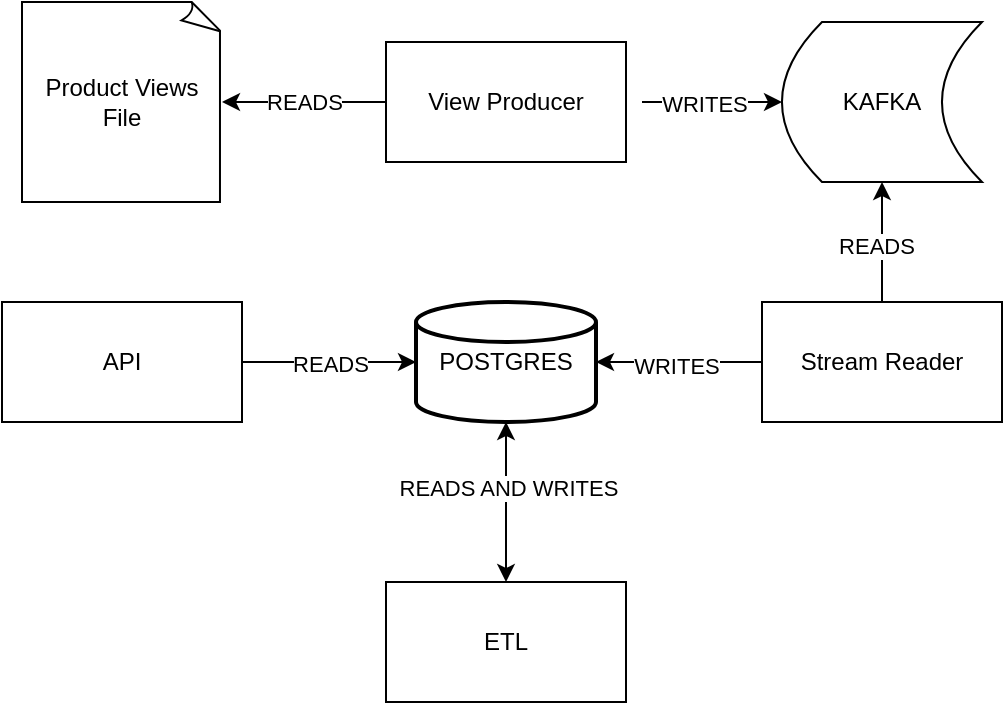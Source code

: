 <mxfile version="13.10.3" type="device"><diagram id="JZHic8FqWcu8QutcNQ6I" name="Page-1"><mxGraphModel dx="946" dy="537" grid="1" gridSize="10" guides="1" tooltips="1" connect="1" arrows="1" fold="1" page="1" pageScale="1" pageWidth="827" pageHeight="1169" math="0" shadow="0"><root><mxCell id="0"/><mxCell id="1" parent="0"/><mxCell id="w3963QtmXoToR0FK5H-K-3" value="Product Views&lt;br&gt;File" style="whiteSpace=wrap;html=1;shape=mxgraph.basic.document" vertex="1" parent="1"><mxGeometry x="50" y="150" width="100" height="100" as="geometry"/></mxCell><mxCell id="w3963QtmXoToR0FK5H-K-4" value="View Producer" style="rounded=0;whiteSpace=wrap;html=1;" vertex="1" parent="1"><mxGeometry x="232" y="170" width="120" height="60" as="geometry"/></mxCell><mxCell id="w3963QtmXoToR0FK5H-K-5" value="KAFKA" style="shape=dataStorage;whiteSpace=wrap;html=1;fixedSize=1;" vertex="1" parent="1"><mxGeometry x="430" y="160" width="100" height="80" as="geometry"/></mxCell><mxCell id="w3963QtmXoToR0FK5H-K-6" value="READS" style="endArrow=classic;html=1;entryX=1;entryY=0.5;entryDx=0;entryDy=0;entryPerimeter=0;exitX=0;exitY=0.5;exitDx=0;exitDy=0;" edge="1" parent="1" source="w3963QtmXoToR0FK5H-K-4" target="w3963QtmXoToR0FK5H-K-3"><mxGeometry width="50" height="50" relative="1" as="geometry"><mxPoint x="250" y="180" as="sourcePoint"/><mxPoint x="300" y="130" as="targetPoint"/></mxGeometry></mxCell><mxCell id="w3963QtmXoToR0FK5H-K-7" value="" style="endArrow=classic;html=1;entryX=0;entryY=0.5;entryDx=0;entryDy=0;" edge="1" parent="1" target="w3963QtmXoToR0FK5H-K-5"><mxGeometry width="50" height="50" relative="1" as="geometry"><mxPoint x="360" y="200" as="sourcePoint"/><mxPoint x="530" y="120" as="targetPoint"/></mxGeometry></mxCell><mxCell id="w3963QtmXoToR0FK5H-K-8" value="WRITES" style="edgeLabel;html=1;align=center;verticalAlign=middle;resizable=0;points=[];" vertex="1" connectable="0" parent="w3963QtmXoToR0FK5H-K-7"><mxGeometry x="-0.118" y="-1" relative="1" as="geometry"><mxPoint as="offset"/></mxGeometry></mxCell><mxCell id="w3963QtmXoToR0FK5H-K-9" value="Stream Reader" style="rounded=0;whiteSpace=wrap;html=1;" vertex="1" parent="1"><mxGeometry x="420" y="300" width="120" height="60" as="geometry"/></mxCell><mxCell id="w3963QtmXoToR0FK5H-K-10" value="" style="endArrow=classic;html=1;exitX=0.5;exitY=0;exitDx=0;exitDy=0;" edge="1" parent="1" source="w3963QtmXoToR0FK5H-K-9" target="w3963QtmXoToR0FK5H-K-5"><mxGeometry width="50" height="50" relative="1" as="geometry"><mxPoint x="570" y="220" as="sourcePoint"/><mxPoint x="620" y="170" as="targetPoint"/></mxGeometry></mxCell><mxCell id="w3963QtmXoToR0FK5H-K-14" value="READS" style="edgeLabel;html=1;align=center;verticalAlign=middle;resizable=0;points=[];" vertex="1" connectable="0" parent="w3963QtmXoToR0FK5H-K-10"><mxGeometry x="-0.062" y="2" relative="1" as="geometry"><mxPoint x="-1" as="offset"/></mxGeometry></mxCell><mxCell id="w3963QtmXoToR0FK5H-K-11" value="POSTGRES" style="strokeWidth=2;html=1;shape=mxgraph.flowchart.database;whiteSpace=wrap;" vertex="1" parent="1"><mxGeometry x="247" y="300" width="90" height="60" as="geometry"/></mxCell><mxCell id="w3963QtmXoToR0FK5H-K-13" value="" style="endArrow=classic;html=1;entryX=1;entryY=0.5;entryDx=0;entryDy=0;entryPerimeter=0;exitX=0;exitY=0.5;exitDx=0;exitDy=0;" edge="1" parent="1" source="w3963QtmXoToR0FK5H-K-9" target="w3963QtmXoToR0FK5H-K-11"><mxGeometry width="50" height="50" relative="1" as="geometry"><mxPoint x="560" y="300" as="sourcePoint"/><mxPoint x="610" y="250" as="targetPoint"/></mxGeometry></mxCell><mxCell id="w3963QtmXoToR0FK5H-K-15" value="WRITES" style="edgeLabel;html=1;align=center;verticalAlign=middle;resizable=0;points=[];" vertex="1" connectable="0" parent="w3963QtmXoToR0FK5H-K-13"><mxGeometry x="0.045" y="2" relative="1" as="geometry"><mxPoint as="offset"/></mxGeometry></mxCell><mxCell id="w3963QtmXoToR0FK5H-K-18" value="API" style="rounded=0;whiteSpace=wrap;html=1;" vertex="1" parent="1"><mxGeometry x="40" y="300" width="120" height="60" as="geometry"/></mxCell><mxCell id="w3963QtmXoToR0FK5H-K-21" value="ETL" style="rounded=0;whiteSpace=wrap;html=1;" vertex="1" parent="1"><mxGeometry x="232" y="440" width="120" height="60" as="geometry"/></mxCell><mxCell id="w3963QtmXoToR0FK5H-K-22" value="" style="endArrow=classic;startArrow=classic;html=1;exitX=0.5;exitY=0;exitDx=0;exitDy=0;entryX=0.5;entryY=1;entryDx=0;entryDy=0;entryPerimeter=0;" edge="1" parent="1" source="w3963QtmXoToR0FK5H-K-21" target="w3963QtmXoToR0FK5H-K-11"><mxGeometry width="50" height="50" relative="1" as="geometry"><mxPoint x="432" y="410" as="sourcePoint"/><mxPoint x="482" y="360" as="targetPoint"/></mxGeometry></mxCell><mxCell id="w3963QtmXoToR0FK5H-K-23" value="READS AND WRITES" style="edgeLabel;html=1;align=center;verticalAlign=middle;resizable=0;points=[];" vertex="1" connectable="0" parent="w3963QtmXoToR0FK5H-K-22"><mxGeometry x="0.192" y="-1" relative="1" as="geometry"><mxPoint as="offset"/></mxGeometry></mxCell><mxCell id="w3963QtmXoToR0FK5H-K-24" value="" style="endArrow=classic;html=1;entryX=0;entryY=0.5;entryDx=0;entryDy=0;entryPerimeter=0;" edge="1" parent="1" target="w3963QtmXoToR0FK5H-K-11"><mxGeometry width="50" height="50" relative="1" as="geometry"><mxPoint x="160" y="330" as="sourcePoint"/><mxPoint x="210" y="280" as="targetPoint"/></mxGeometry></mxCell><mxCell id="w3963QtmXoToR0FK5H-K-25" value="READS" style="edgeLabel;html=1;align=center;verticalAlign=middle;resizable=0;points=[];" vertex="1" connectable="0" parent="w3963QtmXoToR0FK5H-K-24"><mxGeometry x="0.011" y="-1" relative="1" as="geometry"><mxPoint as="offset"/></mxGeometry></mxCell></root></mxGraphModel></diagram></mxfile>